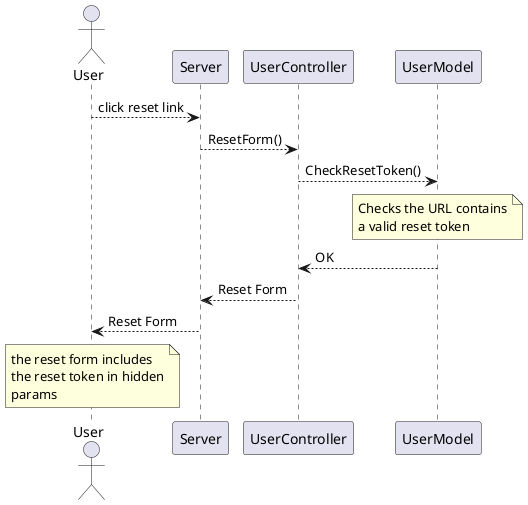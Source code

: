 @startuml
actor User
participant Server
participant UserController
participant UserModel

User --> Server: click reset link
Server --> UserController: ResetForm()
UserController --> UserModel: CheckResetToken()
note over UserModel
  Checks the URL contains
  a valid reset token
end note
UserController <-- UserModel: OK

Server <-- UserController: Reset Form
User <-- Server: Reset Form
note over User
  the reset form includes
  the reset token in hidden
  params
end note
@enduml
